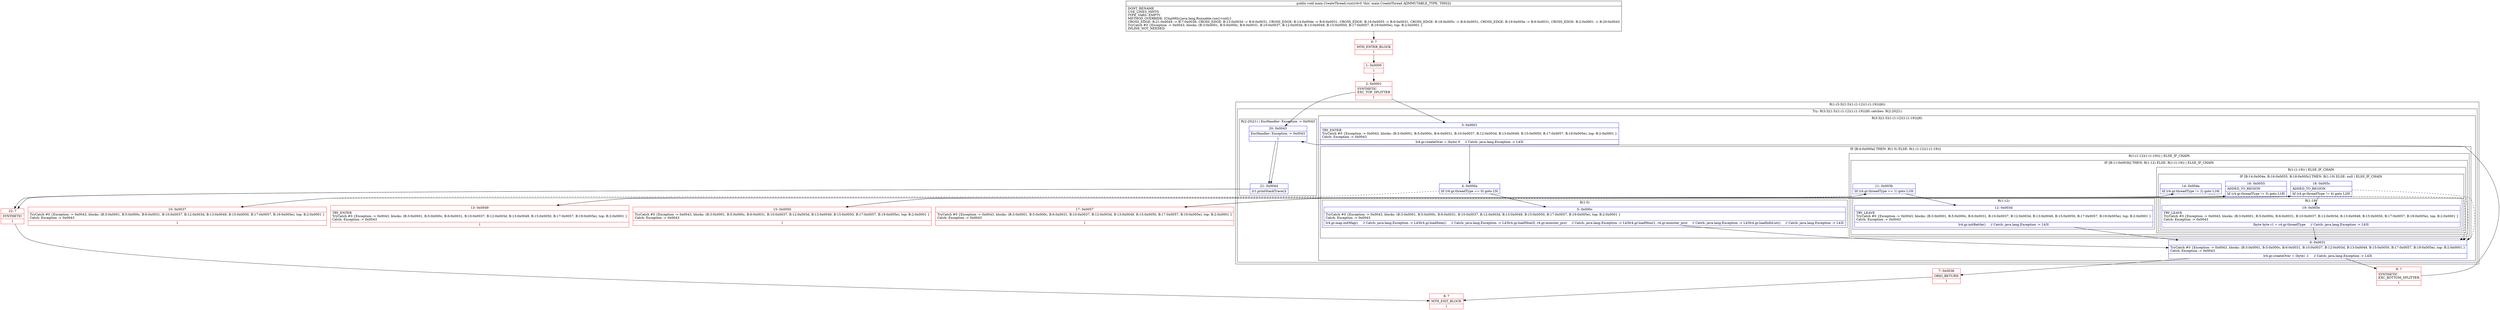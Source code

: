 digraph "CFG formain.CreateThread.run()V" {
subgraph cluster_Region_1035293840 {
label = "R(1:(3:3|(1:5)(1:(1:12)(1:(1:19)))|6))";
node [shape=record,color=blue];
subgraph cluster_TryCatchRegion_1217098684 {
label = "Try: R(3:3|(1:5)(1:(1:12)(1:(1:19)))|6) catches: R(2:20|21)";
node [shape=record,color=blue];
subgraph cluster_Region_897396932 {
label = "R(3:3|(1:5)(1:(1:12)(1:(1:19)))|6)";
node [shape=record,color=blue];
Node_3 [shape=record,label="{3\:\ 0x0001|TRY_ENTER\lTryCatch #0 \{Exception \-\> 0x0043, blocks: (B:3:0x0001, B:5:0x000c, B:6:0x0031, B:10:0x0037, B:12:0x003d, B:13:0x0049, B:15:0x0050, B:17:0x0057, B:19:0x005e), top: B:2:0x0001 \}\lCatch: Exception \-\> 0x0043\l|lr4.gr.createOver = (byte) 0     \/\/ Catch: java.lang.Exception \-\> L43l}"];
subgraph cluster_IfRegion_243812740 {
label = "IF [B:4:0x000a] THEN: R(1:5) ELSE: R(1:(1:12)(1:(1:19)))";
node [shape=record,color=blue];
Node_4 [shape=record,label="{4\:\ 0x000a|lif (r4.gr.threadType == 0) goto L5l}"];
subgraph cluster_Region_420384017 {
label = "R(1:5)";
node [shape=record,color=blue];
Node_5 [shape=record,label="{5\:\ 0x000c|TryCatch #0 \{Exception \-\> 0x0043, blocks: (B:3:0x0001, B:5:0x000c, B:6:0x0031, B:10:0x0037, B:12:0x003d, B:13:0x0049, B:15:0x0050, B:17:0x0057, B:19:0x005e), top: B:2:0x0001 \}\lCatch: Exception \-\> 0x0043\l|lr4.gr.map.initMap()     \/\/ Catch: java.lang.Exception \-\> L43lr4.gr.loadItem()     \/\/ Catch: java.lang.Exception \-\> L43lr4.gr.loadMon(0, r4.gr.monster_pro)     \/\/ Catch: java.lang.Exception \-\> L43lr4.gr.loadMon(1, r4.gr.monster_pro)     \/\/ Catch: java.lang.Exception \-\> L43lr4.gr.loadInfoList()     \/\/ Catch: java.lang.Exception \-\> L43l}"];
}
subgraph cluster_Region_168499999 {
label = "R(1:(1:12)(1:(1:19))) | ELSE_IF_CHAIN\l";
node [shape=record,color=blue];
subgraph cluster_IfRegion_1454170506 {
label = "IF [B:11:0x003b] THEN: R(1:12) ELSE: R(1:(1:19)) | ELSE_IF_CHAIN\l";
node [shape=record,color=blue];
Node_11 [shape=record,label="{11\:\ 0x003b|lif (r4.gr.threadType == 1) goto L10l}"];
subgraph cluster_Region_438589106 {
label = "R(1:12)";
node [shape=record,color=blue];
Node_12 [shape=record,label="{12\:\ 0x003d|TRY_LEAVE\lTryCatch #0 \{Exception \-\> 0x0043, blocks: (B:3:0x0001, B:5:0x000c, B:6:0x0031, B:10:0x0037, B:12:0x003d, B:13:0x0049, B:15:0x0050, B:17:0x0057, B:19:0x005e), top: B:2:0x0001 \}\lCatch: Exception \-\> 0x0043\l|lr4.gr.initBattle()     \/\/ Catch: java.lang.Exception \-\> L43l}"];
}
subgraph cluster_Region_2007967458 {
label = "R(1:(1:19)) | ELSE_IF_CHAIN\l";
node [shape=record,color=blue];
subgraph cluster_IfRegion_632166635 {
label = "IF [B:14:0x004e, B:16:0x0055, B:18:0x005c] THEN: R(1:19) ELSE: null | ELSE_IF_CHAIN\l";
node [shape=record,color=blue];
Node_14 [shape=record,label="{14\:\ 0x004e|lif (r4.gr.threadType != 2) goto L16l}"];
Node_16 [shape=record,label="{16\:\ 0x0055|ADDED_TO_REGION\l|lif (r4.gr.threadType != 3) goto L18l}"];
Node_18 [shape=record,label="{18\:\ 0x005c|ADDED_TO_REGION\l|lif (r4.gr.threadType != 4) goto L20l}"];
subgraph cluster_Region_1828847912 {
label = "R(1:19)";
node [shape=record,color=blue];
Node_19 [shape=record,label="{19\:\ 0x005e|TRY_LEAVE\lTryCatch #0 \{Exception \-\> 0x0043, blocks: (B:3:0x0001, B:5:0x000c, B:6:0x0031, B:10:0x0037, B:12:0x003d, B:13:0x0049, B:15:0x0050, B:17:0x0057, B:19:0x005e), top: B:2:0x0001 \}\lCatch: Exception \-\> 0x0043\l|lbyte byte r1 = r4.gr.threadType     \/\/ Catch: java.lang.Exception \-\> L43l}"];
}
}
}
}
}
}
Node_6 [shape=record,label="{6\:\ 0x0031|TryCatch #0 \{Exception \-\> 0x0043, blocks: (B:3:0x0001, B:5:0x000c, B:6:0x0031, B:10:0x0037, B:12:0x003d, B:13:0x0049, B:15:0x0050, B:17:0x0057, B:19:0x005e), top: B:2:0x0001 \}\lCatch: Exception \-\> 0x0043\l|lr4.gr.createOver = (byte) \-1     \/\/ Catch: java.lang.Exception \-\> L43l}"];
}
subgraph cluster_Region_348069221 {
label = "R(2:20|21) | ExcHandler: Exception \-\> 0x0043\l";
node [shape=record,color=blue];
Node_20 [shape=record,label="{20\:\ 0x0043|ExcHandler: Exception \-\> 0x0043\l|l}"];
Node_21 [shape=record,label="{21\:\ 0x0044|lr1.printStackTrace()l}"];
}
}
}
subgraph cluster_Region_348069221 {
label = "R(2:20|21) | ExcHandler: Exception \-\> 0x0043\l";
node [shape=record,color=blue];
Node_20 [shape=record,label="{20\:\ 0x0043|ExcHandler: Exception \-\> 0x0043\l|l}"];
Node_21 [shape=record,label="{21\:\ 0x0044|lr1.printStackTrace()l}"];
}
Node_0 [shape=record,color=red,label="{0\:\ ?|MTH_ENTER_BLOCK\l|l}"];
Node_1 [shape=record,color=red,label="{1\:\ 0x0000|l}"];
Node_2 [shape=record,color=red,label="{2\:\ 0x0001|SYNTHETIC\lEXC_TOP_SPLITTER\l|l}"];
Node_7 [shape=record,color=red,label="{7\:\ 0x0036|ORIG_RETURN\l|l}"];
Node_8 [shape=record,color=red,label="{8\:\ ?|MTH_EXIT_BLOCK\l|l}"];
Node_9 [shape=record,color=red,label="{9\:\ ?|SYNTHETIC\lEXC_BOTTOM_SPLITTER\l|l}"];
Node_10 [shape=record,color=red,label="{10\:\ 0x0037|TryCatch #0 \{Exception \-\> 0x0043, blocks: (B:3:0x0001, B:5:0x000c, B:6:0x0031, B:10:0x0037, B:12:0x003d, B:13:0x0049, B:15:0x0050, B:17:0x0057, B:19:0x005e), top: B:2:0x0001 \}\lCatch: Exception \-\> 0x0043\l|l}"];
Node_13 [shape=record,color=red,label="{13\:\ 0x0049|TRY_ENTER\lTryCatch #0 \{Exception \-\> 0x0043, blocks: (B:3:0x0001, B:5:0x000c, B:6:0x0031, B:10:0x0037, B:12:0x003d, B:13:0x0049, B:15:0x0050, B:17:0x0057, B:19:0x005e), top: B:2:0x0001 \}\lCatch: Exception \-\> 0x0043\l|l}"];
Node_15 [shape=record,color=red,label="{15\:\ 0x0050|TryCatch #0 \{Exception \-\> 0x0043, blocks: (B:3:0x0001, B:5:0x000c, B:6:0x0031, B:10:0x0037, B:12:0x003d, B:13:0x0049, B:15:0x0050, B:17:0x0057, B:19:0x005e), top: B:2:0x0001 \}\lCatch: Exception \-\> 0x0043\l|l}"];
Node_17 [shape=record,color=red,label="{17\:\ 0x0057|TryCatch #0 \{Exception \-\> 0x0043, blocks: (B:3:0x0001, B:5:0x000c, B:6:0x0031, B:10:0x0037, B:12:0x003d, B:13:0x0049, B:15:0x0050, B:17:0x0057, B:19:0x005e), top: B:2:0x0001 \}\lCatch: Exception \-\> 0x0043\l|l}"];
Node_22 [shape=record,color=red,label="{22\:\ ?|SYNTHETIC\l|l}"];
MethodNode[shape=record,label="{public void main.CreateThread.run((r4v0 'this' main.CreateThread A[IMMUTABLE_TYPE, THIS]))  | DONT_RENAME\lUSE_LINES_HINTS\lTYPE_VARS: EMPTY\lMETHOD_OVERRIDE: [ClspMth\{java.lang.Runnable.run():void\}]\lCROSS_EDGE: B:21:0x0044 \-\> B:7:0x0036, CROSS_EDGE: B:12:0x003d \-\> B:6:0x0031, CROSS_EDGE: B:14:0x004e \-\> B:6:0x0031, CROSS_EDGE: B:16:0x0055 \-\> B:6:0x0031, CROSS_EDGE: B:18:0x005c \-\> B:6:0x0031, CROSS_EDGE: B:19:0x005e \-\> B:6:0x0031, CROSS_EDGE: B:2:0x0001 \-\> B:20:0x0043\lTryCatch #0 \{Exception \-\> 0x0043, blocks: (B:3:0x0001, B:5:0x000c, B:6:0x0031, B:10:0x0037, B:12:0x003d, B:13:0x0049, B:15:0x0050, B:17:0x0057, B:19:0x005e), top: B:2:0x0001 \}\lINLINE_NOT_NEEDED\l}"];
MethodNode -> Node_0;
Node_3 -> Node_4;
Node_4 -> Node_5;
Node_4 -> Node_10[style=dashed];
Node_5 -> Node_6;
Node_11 -> Node_12;
Node_11 -> Node_13[style=dashed];
Node_12 -> Node_6;
Node_14 -> Node_6[style=dashed];
Node_14 -> Node_15;
Node_16 -> Node_6[style=dashed];
Node_16 -> Node_17;
Node_18 -> Node_6[style=dashed];
Node_18 -> Node_19;
Node_19 -> Node_6;
Node_6 -> Node_7;
Node_6 -> Node_9;
Node_20 -> Node_21;
Node_21 -> Node_22;
Node_20 -> Node_21;
Node_21 -> Node_22;
Node_0 -> Node_1;
Node_1 -> Node_2;
Node_2 -> Node_3;
Node_2 -> Node_20;
Node_7 -> Node_8;
Node_9 -> Node_20;
Node_10 -> Node_11;
Node_13 -> Node_14;
Node_15 -> Node_16;
Node_17 -> Node_18;
Node_22 -> Node_8;
}

